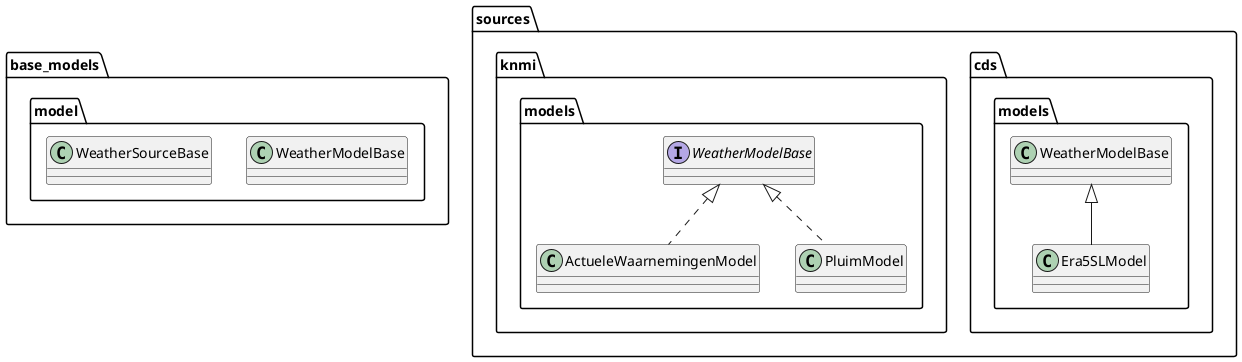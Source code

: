 @startuml
'https://plantuml.com/class-diagram

package base_models.model{
    class WeatherModelBase{

    }
    class WeatherSourceBase{

    }
}

package sources.cds.models{
    class Era5SLModel extends WeatherModelBase{

    }
}

package sources.knmi.models{
    class ActueleWaarnemingenModel implements WeatherModelBase{

    }
    class PluimModel implements WeatherModelBase{

    }
}



@enduml